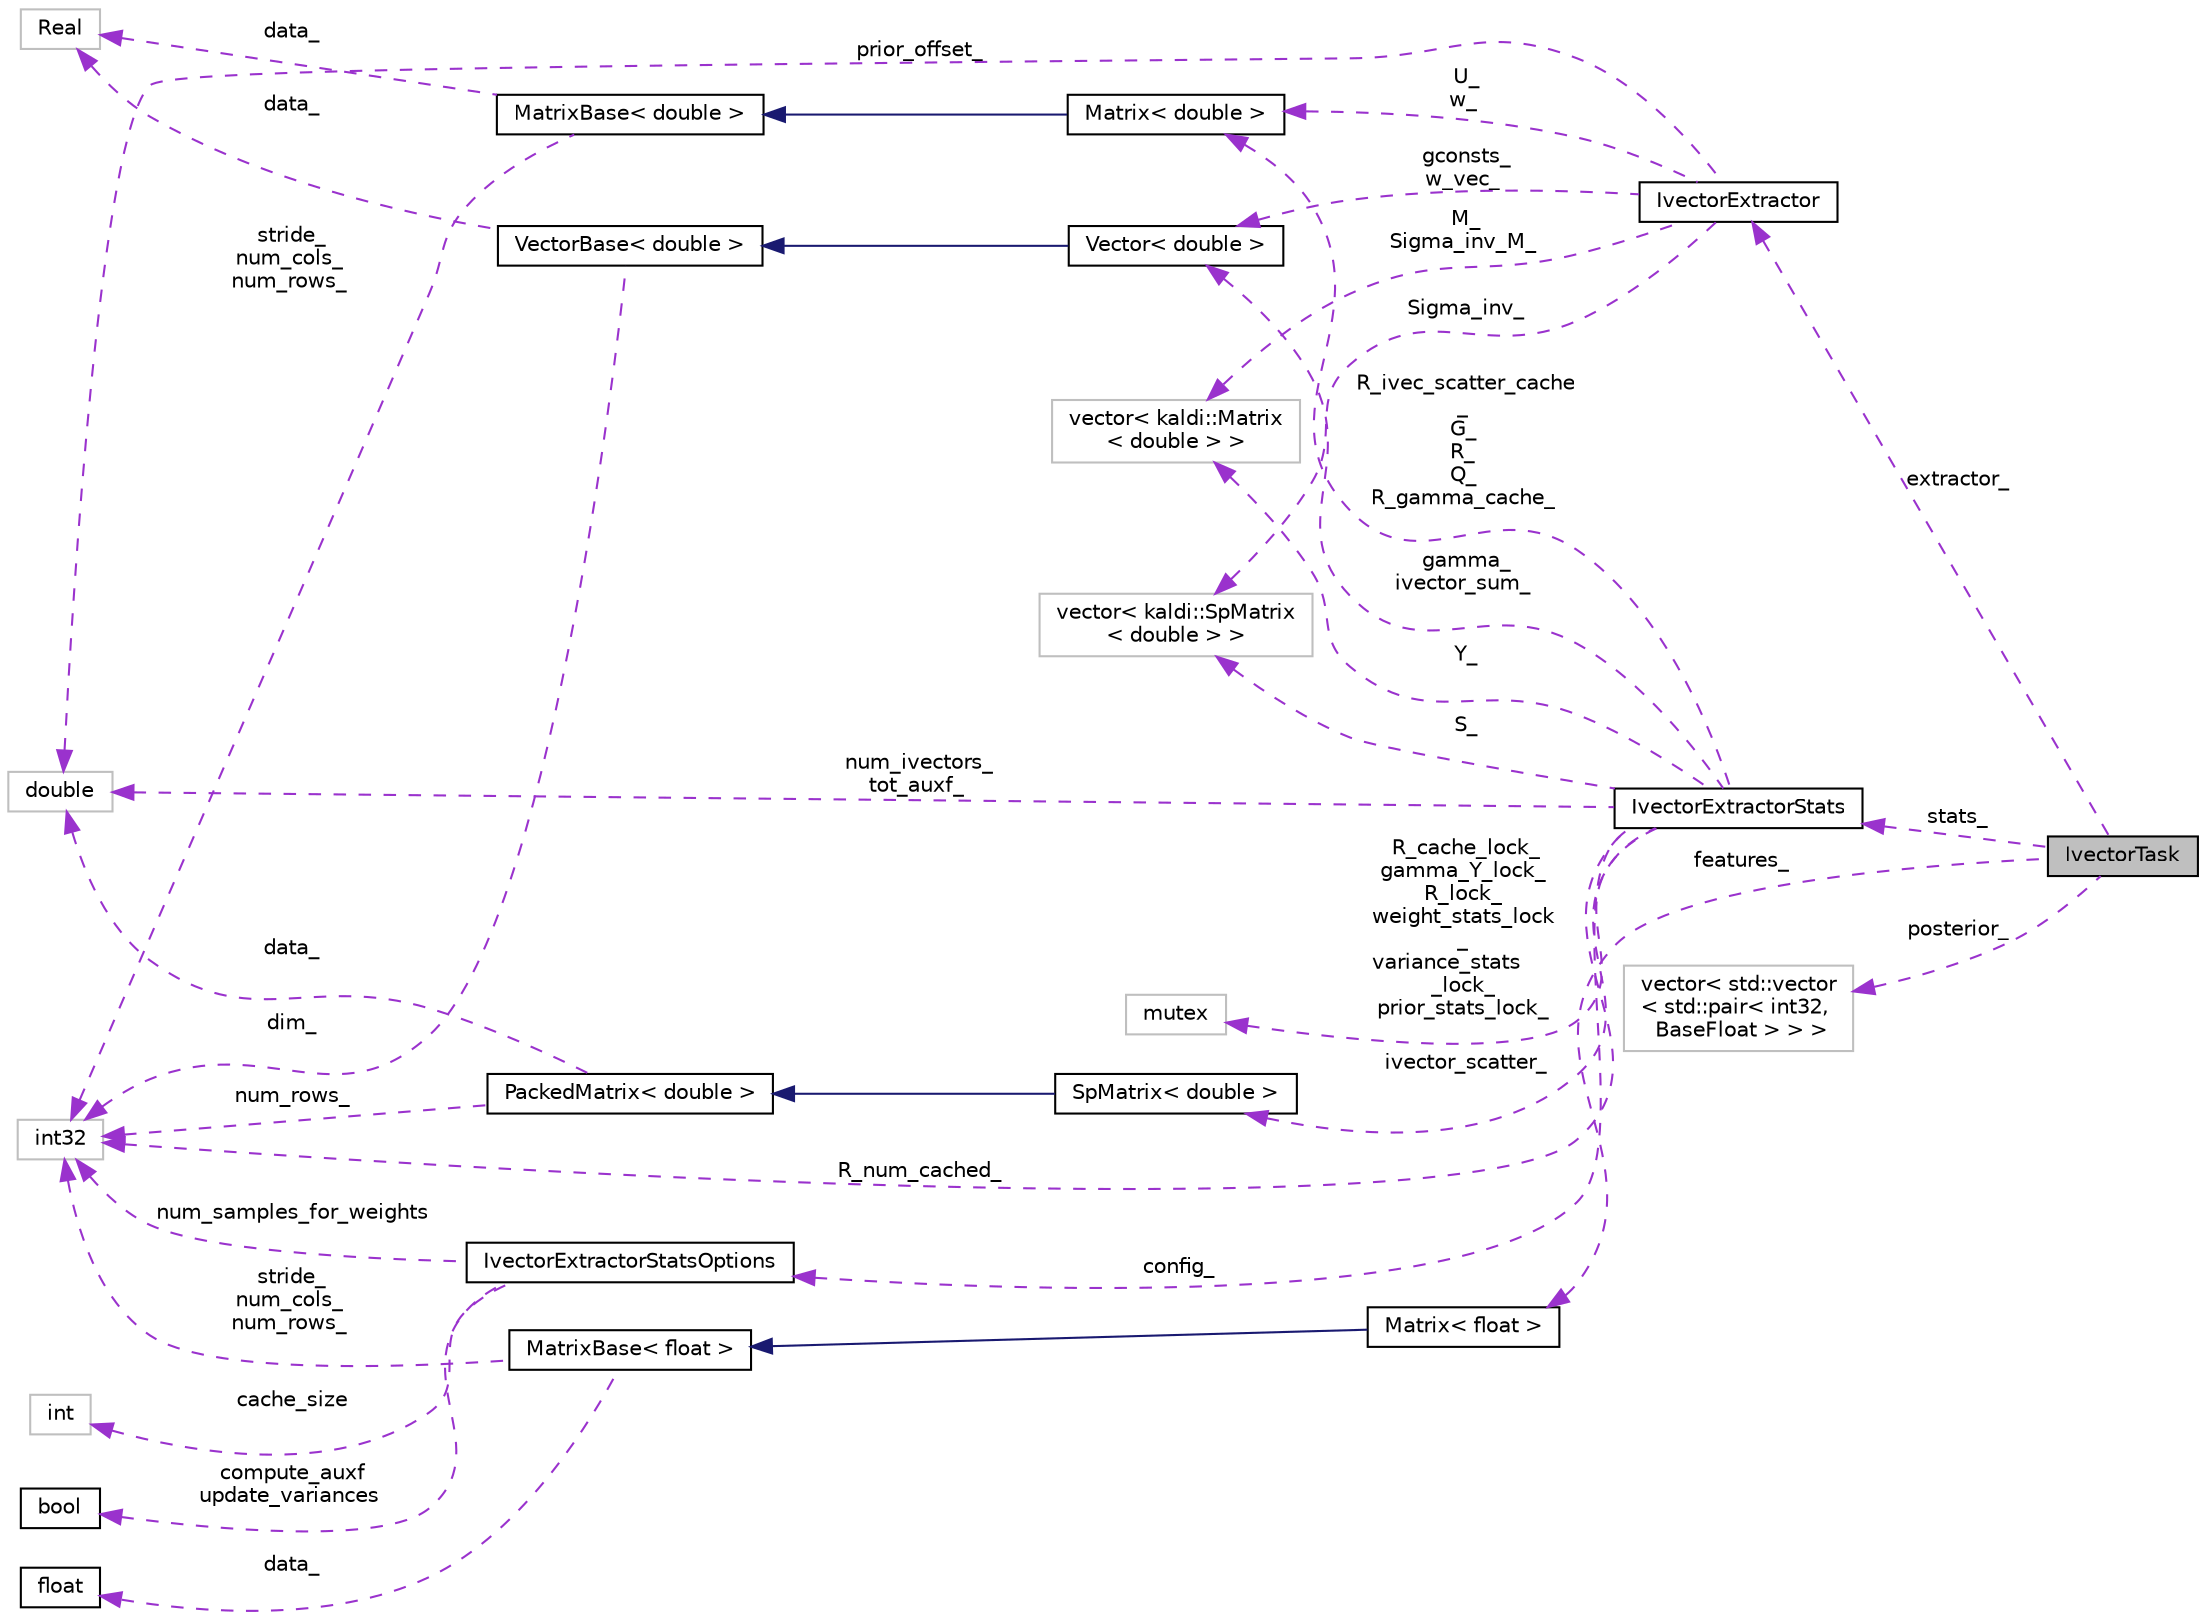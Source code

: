 digraph "IvectorTask"
{
  edge [fontname="Helvetica",fontsize="10",labelfontname="Helvetica",labelfontsize="10"];
  node [fontname="Helvetica",fontsize="10",shape=record];
  rankdir="LR";
  Node1 [label="IvectorTask",height=0.2,width=0.4,color="black", fillcolor="grey75", style="filled", fontcolor="black"];
  Node2 -> Node1 [dir="back",color="darkorchid3",fontsize="10",style="dashed",label=" stats_" ,fontname="Helvetica"];
  Node2 [label="IvectorExtractorStats",height=0.2,width=0.4,color="black", fillcolor="white", style="filled",URL="$classkaldi_1_1IvectorExtractorStats.html",tooltip="IvectorExtractorStats is a class used to update the parameters of the ivector extractor. "];
  Node3 -> Node2 [dir="back",color="darkorchid3",fontsize="10",style="dashed",label=" R_ivec_scatter_cache\l_\nG_\nR_\nQ_\nR_gamma_cache_" ,fontname="Helvetica"];
  Node3 [label="Matrix\< double \>",height=0.2,width=0.4,color="black", fillcolor="white", style="filled",URL="$classkaldi_1_1Matrix.html"];
  Node4 -> Node3 [dir="back",color="midnightblue",fontsize="10",style="solid",fontname="Helvetica"];
  Node4 [label="MatrixBase\< double \>",height=0.2,width=0.4,color="black", fillcolor="white", style="filled",URL="$classkaldi_1_1MatrixBase.html",tooltip="Base class which provides matrix operations not involving resizing or allocation. ..."];
  Node5 -> Node4 [dir="back",color="darkorchid3",fontsize="10",style="dashed",label=" data_" ,fontname="Helvetica"];
  Node5 [label="Real",height=0.2,width=0.4,color="grey75", fillcolor="white", style="filled"];
  Node6 -> Node4 [dir="back",color="darkorchid3",fontsize="10",style="dashed",label=" stride_\nnum_cols_\nnum_rows_" ,fontname="Helvetica"];
  Node6 [label="int32",height=0.2,width=0.4,color="grey75", fillcolor="white", style="filled"];
  Node7 -> Node2 [dir="back",color="darkorchid3",fontsize="10",style="dashed",label=" Y_" ,fontname="Helvetica"];
  Node7 [label="vector\< kaldi::Matrix\l\< double \> \>",height=0.2,width=0.4,color="grey75", fillcolor="white", style="filled"];
  Node8 -> Node2 [dir="back",color="darkorchid3",fontsize="10",style="dashed",label=" num_ivectors_\ntot_auxf_" ,fontname="Helvetica"];
  Node8 [label="double",height=0.2,width=0.4,color="grey75", fillcolor="white", style="filled"];
  Node9 -> Node2 [dir="back",color="darkorchid3",fontsize="10",style="dashed",label=" ivector_scatter_" ,fontname="Helvetica"];
  Node9 [label="SpMatrix\< double \>",height=0.2,width=0.4,color="black", fillcolor="white", style="filled",URL="$classkaldi_1_1SpMatrix.html"];
  Node10 -> Node9 [dir="back",color="midnightblue",fontsize="10",style="solid",fontname="Helvetica"];
  Node10 [label="PackedMatrix\< double \>",height=0.2,width=0.4,color="black", fillcolor="white", style="filled",URL="$classkaldi_1_1PackedMatrix.html"];
  Node8 -> Node10 [dir="back",color="darkorchid3",fontsize="10",style="dashed",label=" data_" ,fontname="Helvetica"];
  Node6 -> Node10 [dir="back",color="darkorchid3",fontsize="10",style="dashed",label=" num_rows_" ,fontname="Helvetica"];
  Node11 -> Node2 [dir="back",color="darkorchid3",fontsize="10",style="dashed",label=" R_cache_lock_\ngamma_Y_lock_\nR_lock_\nweight_stats_lock\l_\nvariance_stats\l_lock_\nprior_stats_lock_" ,fontname="Helvetica"];
  Node11 [label="mutex",height=0.2,width=0.4,color="grey75", fillcolor="white", style="filled"];
  Node12 -> Node2 [dir="back",color="darkorchid3",fontsize="10",style="dashed",label=" config_" ,fontname="Helvetica"];
  Node12 [label="IvectorExtractorStatsOptions",height=0.2,width=0.4,color="black", fillcolor="white", style="filled",URL="$structkaldi_1_1IvectorExtractorStatsOptions.html",tooltip="Options for IvectorExtractorStats, which is used to update the parameters of IvectorExtractor. "];
  Node13 -> Node12 [dir="back",color="darkorchid3",fontsize="10",style="dashed",label=" cache_size" ,fontname="Helvetica"];
  Node13 [label="int",height=0.2,width=0.4,color="grey75", fillcolor="white", style="filled"];
  Node14 -> Node12 [dir="back",color="darkorchid3",fontsize="10",style="dashed",label=" compute_auxf\nupdate_variances" ,fontname="Helvetica"];
  Node14 [label="bool",height=0.2,width=0.4,color="black", fillcolor="white", style="filled",URL="$classbool.html"];
  Node6 -> Node12 [dir="back",color="darkorchid3",fontsize="10",style="dashed",label=" num_samples_for_weights" ,fontname="Helvetica"];
  Node15 -> Node2 [dir="back",color="darkorchid3",fontsize="10",style="dashed",label=" S_" ,fontname="Helvetica"];
  Node15 [label="vector\< kaldi::SpMatrix\l\< double \> \>",height=0.2,width=0.4,color="grey75", fillcolor="white", style="filled"];
  Node16 -> Node2 [dir="back",color="darkorchid3",fontsize="10",style="dashed",label=" gamma_\nivector_sum_" ,fontname="Helvetica"];
  Node16 [label="Vector\< double \>",height=0.2,width=0.4,color="black", fillcolor="white", style="filled",URL="$classkaldi_1_1Vector.html"];
  Node17 -> Node16 [dir="back",color="midnightblue",fontsize="10",style="solid",fontname="Helvetica"];
  Node17 [label="VectorBase\< double \>",height=0.2,width=0.4,color="black", fillcolor="white", style="filled",URL="$classkaldi_1_1VectorBase.html",tooltip="Provides a vector abstraction class. "];
  Node5 -> Node17 [dir="back",color="darkorchid3",fontsize="10",style="dashed",label=" data_" ,fontname="Helvetica"];
  Node6 -> Node17 [dir="back",color="darkorchid3",fontsize="10",style="dashed",label=" dim_" ,fontname="Helvetica"];
  Node6 -> Node2 [dir="back",color="darkorchid3",fontsize="10",style="dashed",label=" R_num_cached_" ,fontname="Helvetica"];
  Node18 -> Node1 [dir="back",color="darkorchid3",fontsize="10",style="dashed",label=" extractor_" ,fontname="Helvetica"];
  Node18 [label="IvectorExtractor",height=0.2,width=0.4,color="black", fillcolor="white", style="filled",URL="$classkaldi_1_1IvectorExtractor.html"];
  Node7 -> Node18 [dir="back",color="darkorchid3",fontsize="10",style="dashed",label=" M_\nSigma_inv_M_" ,fontname="Helvetica"];
  Node3 -> Node18 [dir="back",color="darkorchid3",fontsize="10",style="dashed",label=" U_\nw_" ,fontname="Helvetica"];
  Node8 -> Node18 [dir="back",color="darkorchid3",fontsize="10",style="dashed",label=" prior_offset_" ,fontname="Helvetica"];
  Node15 -> Node18 [dir="back",color="darkorchid3",fontsize="10",style="dashed",label=" Sigma_inv_" ,fontname="Helvetica"];
  Node16 -> Node18 [dir="back",color="darkorchid3",fontsize="10",style="dashed",label=" gconsts_\nw_vec_" ,fontname="Helvetica"];
  Node19 -> Node1 [dir="back",color="darkorchid3",fontsize="10",style="dashed",label=" features_" ,fontname="Helvetica"];
  Node19 [label="Matrix\< float \>",height=0.2,width=0.4,color="black", fillcolor="white", style="filled",URL="$classkaldi_1_1Matrix.html"];
  Node20 -> Node19 [dir="back",color="midnightblue",fontsize="10",style="solid",fontname="Helvetica"];
  Node20 [label="MatrixBase\< float \>",height=0.2,width=0.4,color="black", fillcolor="white", style="filled",URL="$classkaldi_1_1MatrixBase.html"];
  Node21 -> Node20 [dir="back",color="darkorchid3",fontsize="10",style="dashed",label=" data_" ,fontname="Helvetica"];
  Node21 [label="float",height=0.2,width=0.4,color="black", fillcolor="white", style="filled",URL="$classfloat.html"];
  Node6 -> Node20 [dir="back",color="darkorchid3",fontsize="10",style="dashed",label=" stride_\nnum_cols_\nnum_rows_" ,fontname="Helvetica"];
  Node22 -> Node1 [dir="back",color="darkorchid3",fontsize="10",style="dashed",label=" posterior_" ,fontname="Helvetica"];
  Node22 [label="vector\< std::vector\l\< std::pair\< int32,\l BaseFloat \> \> \>",height=0.2,width=0.4,color="grey75", fillcolor="white", style="filled"];
}
